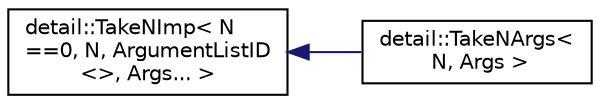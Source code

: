 digraph "Graphical Class Hierarchy"
{
  edge [fontname="Helvetica",fontsize="10",labelfontname="Helvetica",labelfontsize="10"];
  node [fontname="Helvetica",fontsize="10",shape=record];
  rankdir="LR";
  Node0 [label="detail::TakeNImp\< N\l==0, N, ArgumentListID\l\<\>, Args... \>",height=0.2,width=0.4,color="black", fillcolor="white", style="filled",URL="$structdetail_1_1_take_n_imp.html"];
  Node0 -> Node1 [dir="back",color="midnightblue",fontsize="10",style="solid",fontname="Helvetica"];
  Node1 [label="detail::TakeNArgs\<\l N, Args \>",height=0.2,width=0.4,color="black", fillcolor="white", style="filled",URL="$structdetail_1_1_take_n_args.html"];
}
